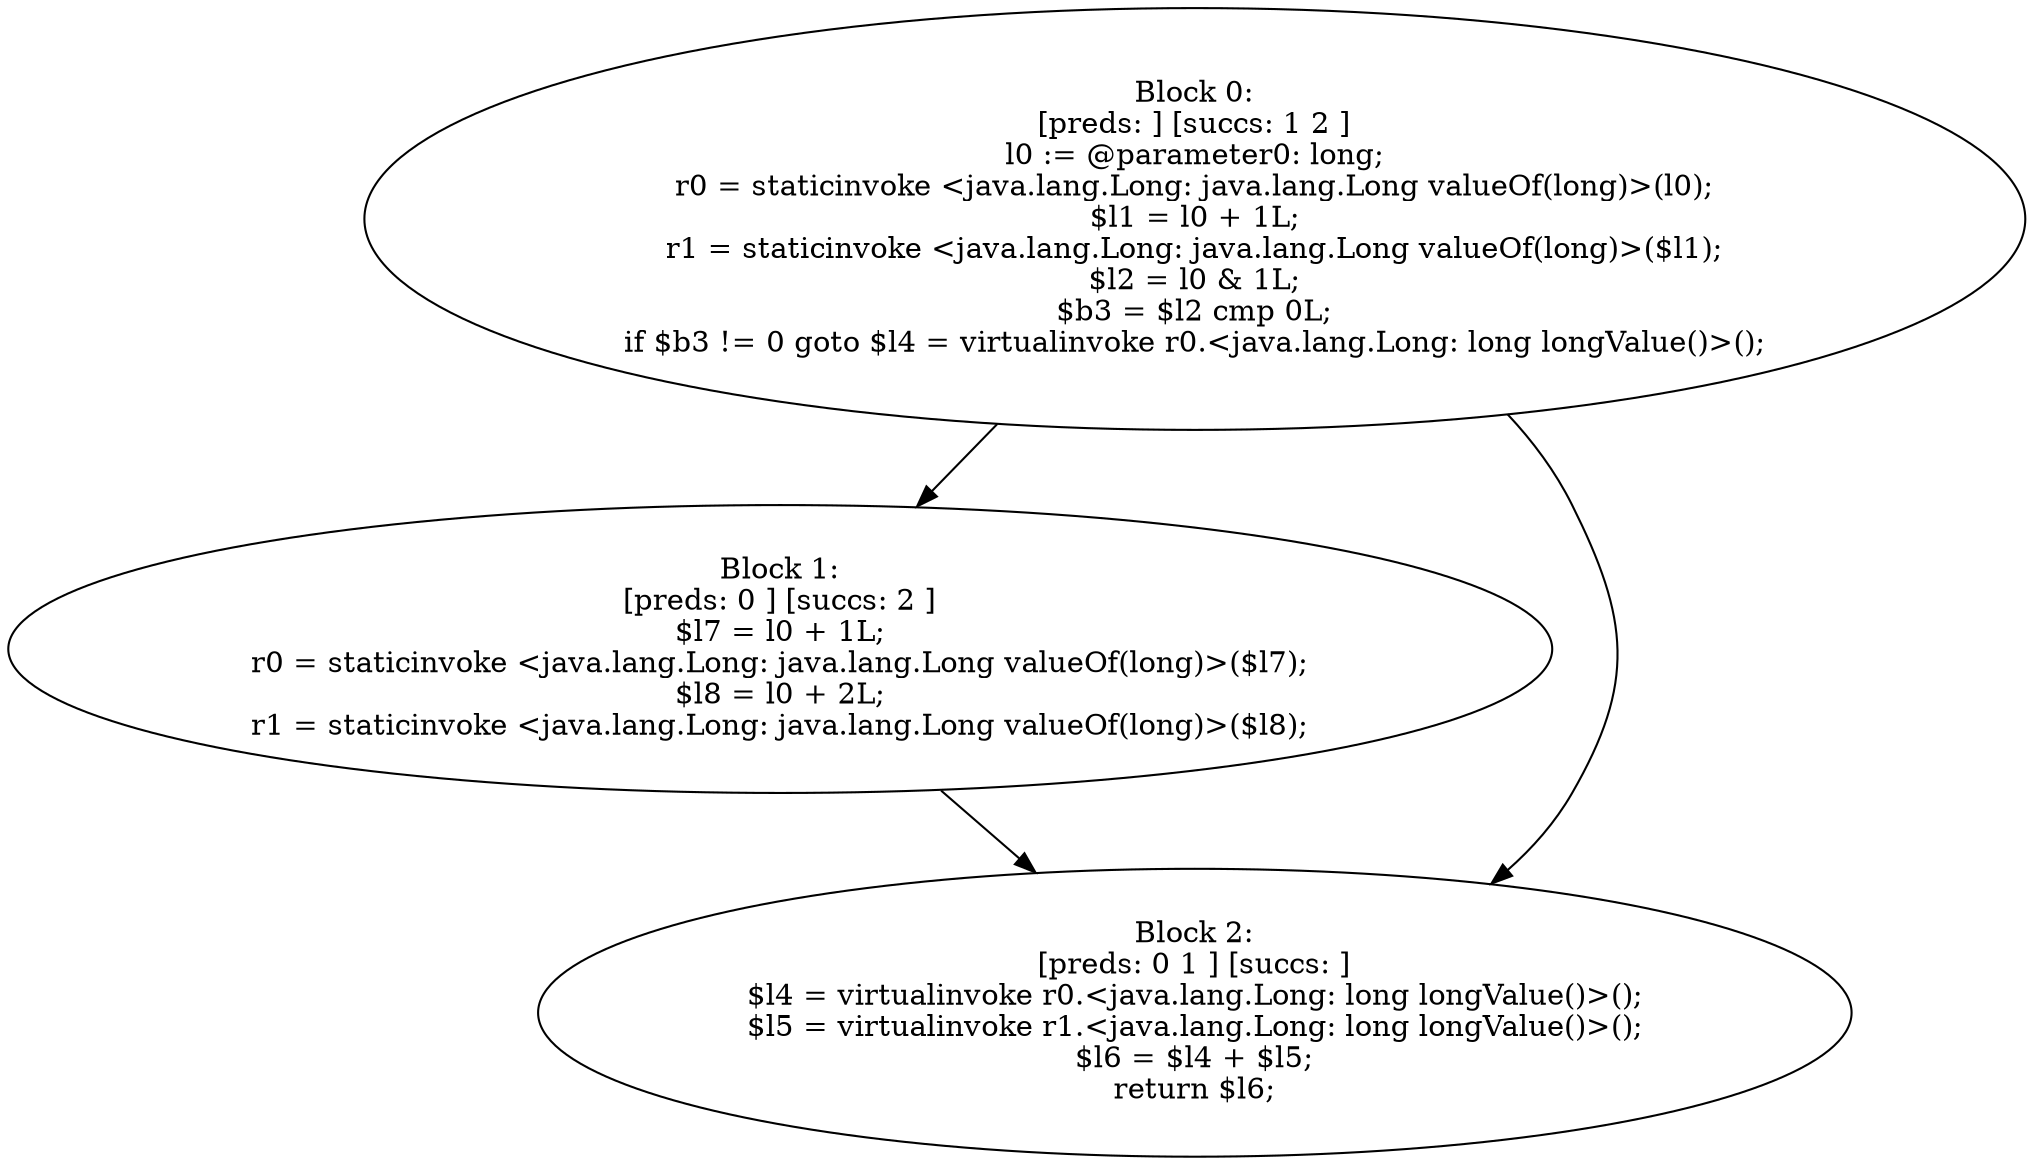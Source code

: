 digraph "unitGraph" {
    "Block 0:
[preds: ] [succs: 1 2 ]
l0 := @parameter0: long;
r0 = staticinvoke <java.lang.Long: java.lang.Long valueOf(long)>(l0);
$l1 = l0 + 1L;
r1 = staticinvoke <java.lang.Long: java.lang.Long valueOf(long)>($l1);
$l2 = l0 & 1L;
$b3 = $l2 cmp 0L;
if $b3 != 0 goto $l4 = virtualinvoke r0.<java.lang.Long: long longValue()>();
"
    "Block 1:
[preds: 0 ] [succs: 2 ]
$l7 = l0 + 1L;
r0 = staticinvoke <java.lang.Long: java.lang.Long valueOf(long)>($l7);
$l8 = l0 + 2L;
r1 = staticinvoke <java.lang.Long: java.lang.Long valueOf(long)>($l8);
"
    "Block 2:
[preds: 0 1 ] [succs: ]
$l4 = virtualinvoke r0.<java.lang.Long: long longValue()>();
$l5 = virtualinvoke r1.<java.lang.Long: long longValue()>();
$l6 = $l4 + $l5;
return $l6;
"
    "Block 0:
[preds: ] [succs: 1 2 ]
l0 := @parameter0: long;
r0 = staticinvoke <java.lang.Long: java.lang.Long valueOf(long)>(l0);
$l1 = l0 + 1L;
r1 = staticinvoke <java.lang.Long: java.lang.Long valueOf(long)>($l1);
$l2 = l0 & 1L;
$b3 = $l2 cmp 0L;
if $b3 != 0 goto $l4 = virtualinvoke r0.<java.lang.Long: long longValue()>();
"->"Block 1:
[preds: 0 ] [succs: 2 ]
$l7 = l0 + 1L;
r0 = staticinvoke <java.lang.Long: java.lang.Long valueOf(long)>($l7);
$l8 = l0 + 2L;
r1 = staticinvoke <java.lang.Long: java.lang.Long valueOf(long)>($l8);
";
    "Block 0:
[preds: ] [succs: 1 2 ]
l0 := @parameter0: long;
r0 = staticinvoke <java.lang.Long: java.lang.Long valueOf(long)>(l0);
$l1 = l0 + 1L;
r1 = staticinvoke <java.lang.Long: java.lang.Long valueOf(long)>($l1);
$l2 = l0 & 1L;
$b3 = $l2 cmp 0L;
if $b3 != 0 goto $l4 = virtualinvoke r0.<java.lang.Long: long longValue()>();
"->"Block 2:
[preds: 0 1 ] [succs: ]
$l4 = virtualinvoke r0.<java.lang.Long: long longValue()>();
$l5 = virtualinvoke r1.<java.lang.Long: long longValue()>();
$l6 = $l4 + $l5;
return $l6;
";
    "Block 1:
[preds: 0 ] [succs: 2 ]
$l7 = l0 + 1L;
r0 = staticinvoke <java.lang.Long: java.lang.Long valueOf(long)>($l7);
$l8 = l0 + 2L;
r1 = staticinvoke <java.lang.Long: java.lang.Long valueOf(long)>($l8);
"->"Block 2:
[preds: 0 1 ] [succs: ]
$l4 = virtualinvoke r0.<java.lang.Long: long longValue()>();
$l5 = virtualinvoke r1.<java.lang.Long: long longValue()>();
$l6 = $l4 + $l5;
return $l6;
";
}
